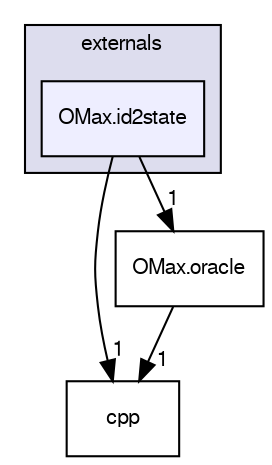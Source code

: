 digraph G {
  bgcolor=transparent;
  compound=true
  node [ fontsize="10", fontname="FreeSans"];
  edge [ labelfontsize="10", labelfontname="FreeSans"];
  subgraph clusterdir_5d3bd0992c8e2bd4ed44d76072fb2e08 {
    graph [ bgcolor="#ddddee", pencolor="black", label="externals" fontname="FreeSans", fontsize="10", URL="dir_5d3bd0992c8e2bd4ed44d76072fb2e08.html"]
  dir_067075d50ff819bc02775a0cd0ab3fdb [shape=box, label="OMax.id2state", style="filled", fillcolor="#eeeeff", pencolor="black", URL="dir_067075d50ff819bc02775a0cd0ab3fdb.html"];
  }
  dir_dee79334267afcd35a7e019c8245e3a8 [shape=box label="cpp" URL="dir_dee79334267afcd35a7e019c8245e3a8.html"];
  dir_d18fb165b56304cf30dbaaccdacc99be [shape=box label="OMax.oracle" URL="dir_d18fb165b56304cf30dbaaccdacc99be.html"];
  dir_067075d50ff819bc02775a0cd0ab3fdb->dir_dee79334267afcd35a7e019c8245e3a8 [headlabel="1", labeldistance=1.5 headhref="dir_000006_000012.html"];
  dir_067075d50ff819bc02775a0cd0ab3fdb->dir_d18fb165b56304cf30dbaaccdacc99be [headlabel="1", labeldistance=1.5 headhref="dir_000006_000007.html"];
  dir_d18fb165b56304cf30dbaaccdacc99be->dir_dee79334267afcd35a7e019c8245e3a8 [headlabel="1", labeldistance=1.5 headhref="dir_000007_000012.html"];
}
